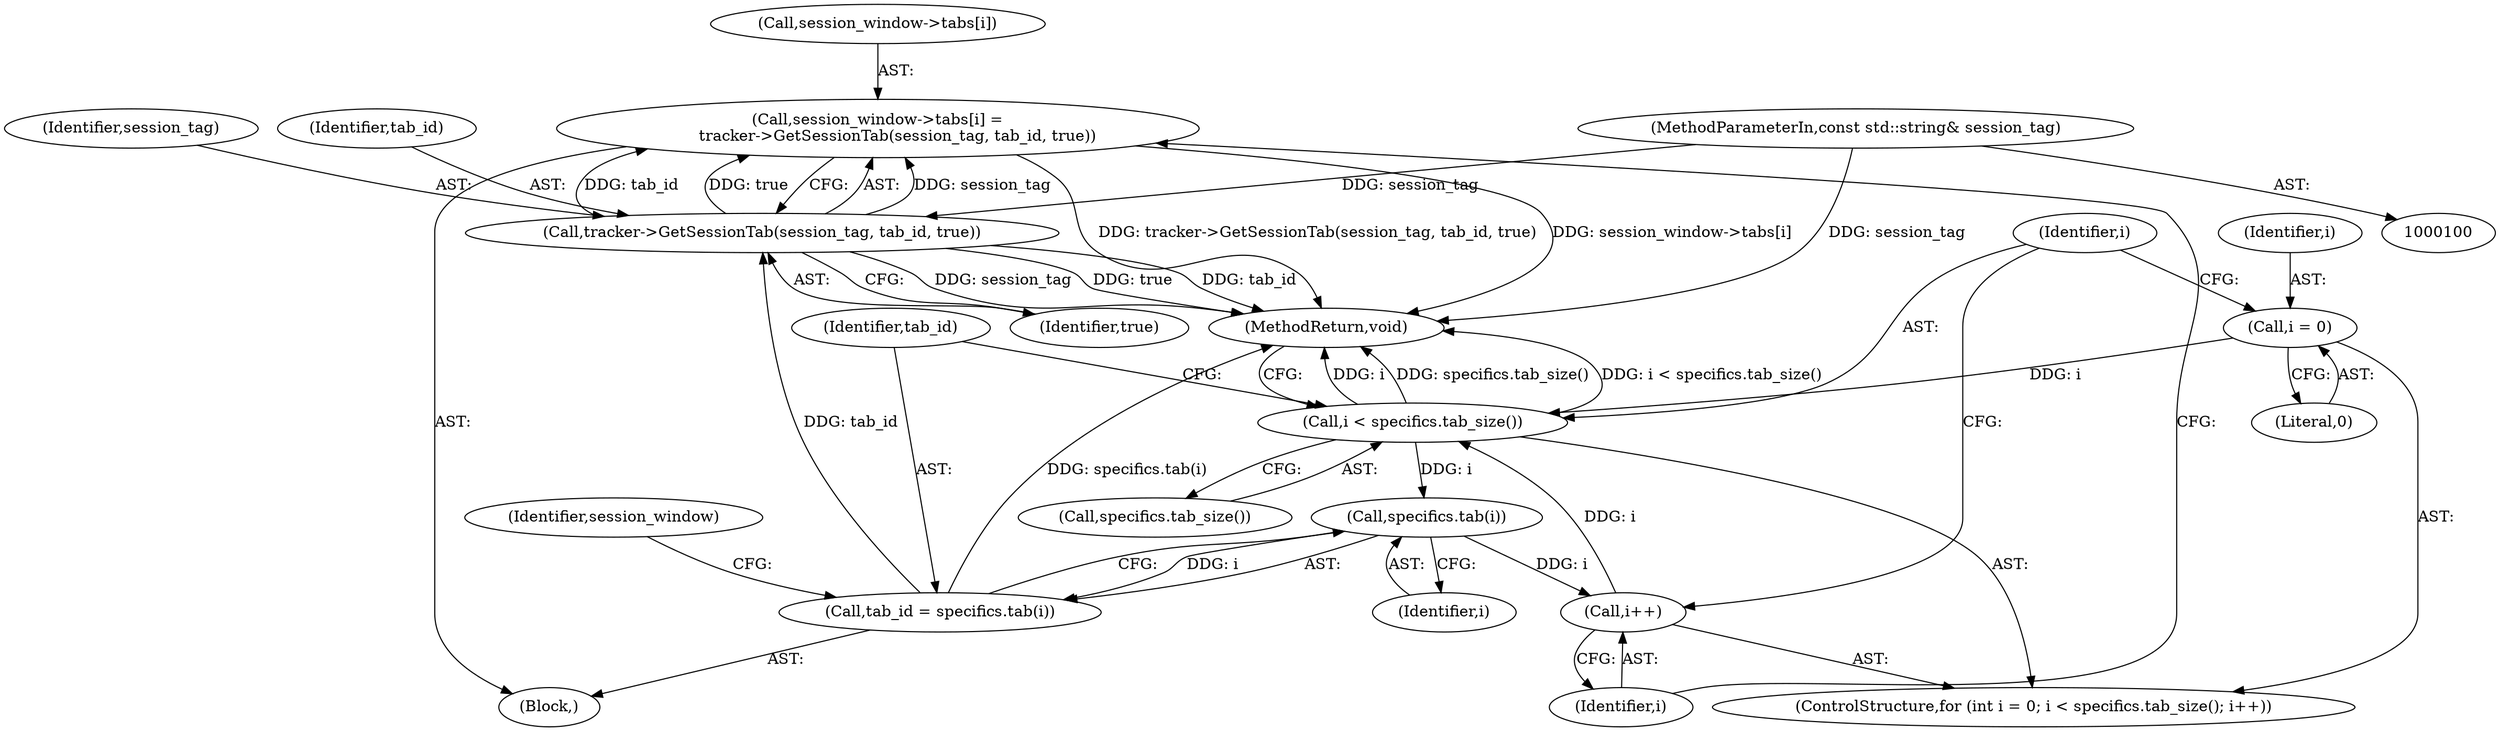 digraph "0_Chrome_19190765882e272a6a2162c89acdb29110f7e3cf_10@array" {
"1000161" [label="(Call,session_window->tabs[i] =\n        tracker->GetSessionTab(session_tag, tab_id, true))"];
"1000167" [label="(Call,tracker->GetSessionTab(session_tag, tab_id, true))"];
"1000101" [label="(MethodParameterIn,const std::string& session_tag)"];
"1000157" [label="(Call,tab_id = specifics.tab(i))"];
"1000159" [label="(Call,specifics.tab(i))"];
"1000150" [label="(Call,i < specifics.tab_size())"];
"1000147" [label="(Call,i = 0)"];
"1000153" [label="(Call,i++)"];
"1000157" [label="(Call,tab_id = specifics.tab(i))"];
"1000154" [label="(Identifier,i)"];
"1000101" [label="(MethodParameterIn,const std::string& session_tag)"];
"1000162" [label="(Call,session_window->tabs[i])"];
"1000153" [label="(Call,i++)"];
"1000168" [label="(Identifier,session_tag)"];
"1000155" [label="(Block,)"];
"1000170" [label="(Identifier,true)"];
"1000161" [label="(Call,session_window->tabs[i] =\n        tracker->GetSessionTab(session_tag, tab_id, true))"];
"1000150" [label="(Call,i < specifics.tab_size())"];
"1000151" [label="(Identifier,i)"];
"1000164" [label="(Identifier,session_window)"];
"1000147" [label="(Call,i = 0)"];
"1000160" [label="(Identifier,i)"];
"1000169" [label="(Identifier,tab_id)"];
"1000145" [label="(ControlStructure,for (int i = 0; i < specifics.tab_size(); i++))"];
"1000149" [label="(Literal,0)"];
"1000152" [label="(Call,specifics.tab_size())"];
"1000158" [label="(Identifier,tab_id)"];
"1000167" [label="(Call,tracker->GetSessionTab(session_tag, tab_id, true))"];
"1000148" [label="(Identifier,i)"];
"1000171" [label="(MethodReturn,void)"];
"1000159" [label="(Call,specifics.tab(i))"];
"1000161" -> "1000155"  [label="AST: "];
"1000161" -> "1000167"  [label="CFG: "];
"1000162" -> "1000161"  [label="AST: "];
"1000167" -> "1000161"  [label="AST: "];
"1000154" -> "1000161"  [label="CFG: "];
"1000161" -> "1000171"  [label="DDG: session_window->tabs[i]"];
"1000161" -> "1000171"  [label="DDG: tracker->GetSessionTab(session_tag, tab_id, true)"];
"1000167" -> "1000161"  [label="DDG: session_tag"];
"1000167" -> "1000161"  [label="DDG: tab_id"];
"1000167" -> "1000161"  [label="DDG: true"];
"1000167" -> "1000170"  [label="CFG: "];
"1000168" -> "1000167"  [label="AST: "];
"1000169" -> "1000167"  [label="AST: "];
"1000170" -> "1000167"  [label="AST: "];
"1000167" -> "1000171"  [label="DDG: tab_id"];
"1000167" -> "1000171"  [label="DDG: session_tag"];
"1000167" -> "1000171"  [label="DDG: true"];
"1000101" -> "1000167"  [label="DDG: session_tag"];
"1000157" -> "1000167"  [label="DDG: tab_id"];
"1000101" -> "1000100"  [label="AST: "];
"1000101" -> "1000171"  [label="DDG: session_tag"];
"1000157" -> "1000155"  [label="AST: "];
"1000157" -> "1000159"  [label="CFG: "];
"1000158" -> "1000157"  [label="AST: "];
"1000159" -> "1000157"  [label="AST: "];
"1000164" -> "1000157"  [label="CFG: "];
"1000157" -> "1000171"  [label="DDG: specifics.tab(i)"];
"1000159" -> "1000157"  [label="DDG: i"];
"1000159" -> "1000160"  [label="CFG: "];
"1000160" -> "1000159"  [label="AST: "];
"1000159" -> "1000153"  [label="DDG: i"];
"1000150" -> "1000159"  [label="DDG: i"];
"1000150" -> "1000145"  [label="AST: "];
"1000150" -> "1000152"  [label="CFG: "];
"1000151" -> "1000150"  [label="AST: "];
"1000152" -> "1000150"  [label="AST: "];
"1000158" -> "1000150"  [label="CFG: "];
"1000171" -> "1000150"  [label="CFG: "];
"1000150" -> "1000171"  [label="DDG: i"];
"1000150" -> "1000171"  [label="DDG: specifics.tab_size()"];
"1000150" -> "1000171"  [label="DDG: i < specifics.tab_size()"];
"1000147" -> "1000150"  [label="DDG: i"];
"1000153" -> "1000150"  [label="DDG: i"];
"1000147" -> "1000145"  [label="AST: "];
"1000147" -> "1000149"  [label="CFG: "];
"1000148" -> "1000147"  [label="AST: "];
"1000149" -> "1000147"  [label="AST: "];
"1000151" -> "1000147"  [label="CFG: "];
"1000153" -> "1000145"  [label="AST: "];
"1000153" -> "1000154"  [label="CFG: "];
"1000154" -> "1000153"  [label="AST: "];
"1000151" -> "1000153"  [label="CFG: "];
}
